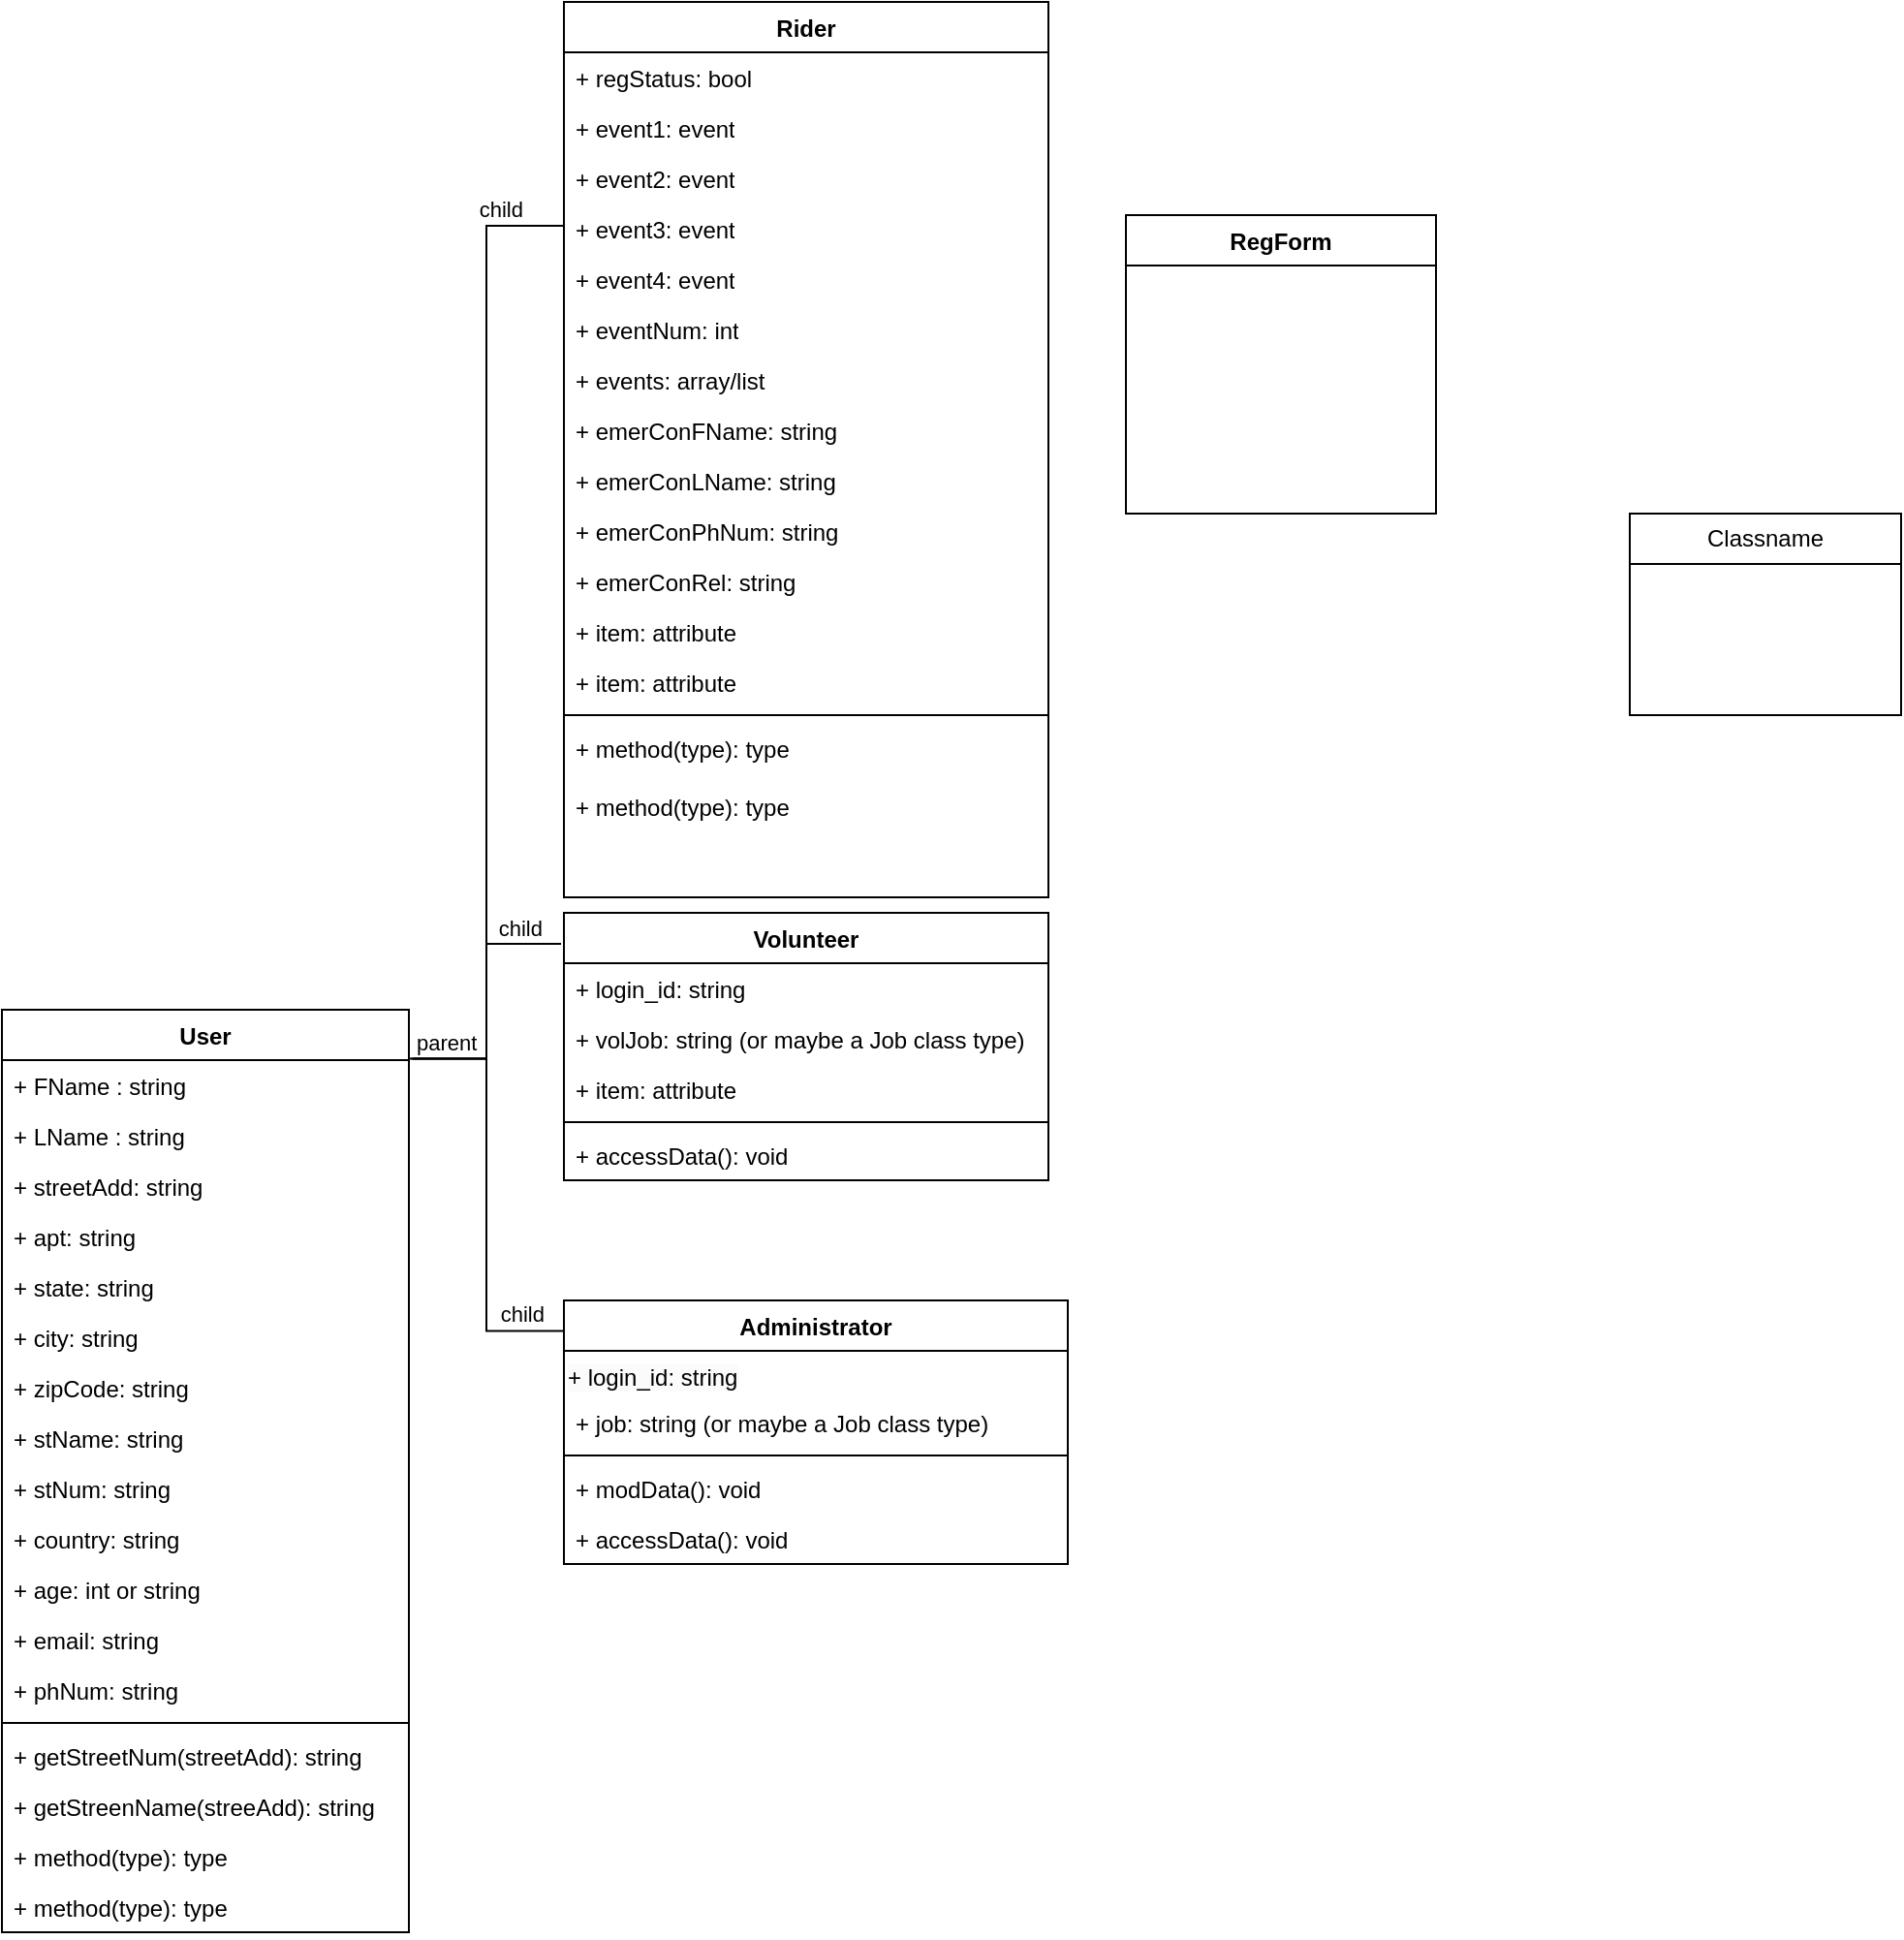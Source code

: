 <mxfile version="26.0.15">
  <diagram name="Page-1" id="c4acf3e9-155e-7222-9cf6-157b1a14988f">
    <mxGraphModel dx="1434" dy="1856" grid="1" gridSize="10" guides="1" tooltips="1" connect="1" arrows="1" fold="1" page="1" pageScale="1" pageWidth="850" pageHeight="1100" background="none" math="0" shadow="0">
      <root>
        <mxCell id="0" />
        <mxCell id="1" parent="0" />
        <mxCell id="pYM4KknxGki9qGqo0QUS-6" value="Classname" style="swimlane;fontStyle=0;childLayout=stackLayout;horizontal=1;startSize=26;fillColor=none;horizontalStack=0;resizeParent=1;resizeParentMax=0;resizeLast=0;collapsible=1;marginBottom=0;whiteSpace=wrap;html=1;" parent="1" vertex="1">
          <mxGeometry x="910" y="154" width="140" height="104" as="geometry" />
        </mxCell>
        <mxCell id="pYM4KknxGki9qGqo0QUS-14" value="RegForm" style="swimlane;fontStyle=1;align=center;verticalAlign=top;childLayout=stackLayout;horizontal=1;startSize=26;horizontalStack=0;resizeParent=1;resizeParentMax=0;resizeLast=0;collapsible=1;marginBottom=0;whiteSpace=wrap;html=1;" parent="1" vertex="1">
          <mxGeometry x="650" width="160" height="154" as="geometry" />
        </mxCell>
        <mxCell id="pYM4KknxGki9qGqo0QUS-27" value="" style="endArrow=none;html=1;edgeStyle=orthogonalEdgeStyle;rounded=0;entryX=0;entryY=0.25;entryDx=0;entryDy=0;exitX=1.01;exitY=0.053;exitDx=0;exitDy=0;exitPerimeter=0;" parent="1" source="pYM4KknxGki9qGqo0QUS-39" target="pYM4KknxGki9qGqo0QUS-51" edge="1">
          <mxGeometry relative="1" as="geometry">
            <mxPoint x="240" y="330" as="sourcePoint" />
            <mxPoint x="319.04" y="138.942" as="targetPoint" />
          </mxGeometry>
        </mxCell>
        <mxCell id="pYM4KknxGki9qGqo0QUS-28" value="parent" style="edgeLabel;resizable=0;html=1;align=left;verticalAlign=bottom;" parent="pYM4KknxGki9qGqo0QUS-27" connectable="0" vertex="1">
          <mxGeometry x="-1" relative="1" as="geometry" />
        </mxCell>
        <mxCell id="pYM4KknxGki9qGqo0QUS-29" value="child" style="edgeLabel;resizable=0;html=1;align=right;verticalAlign=bottom;" parent="pYM4KknxGki9qGqo0QUS-27" connectable="0" vertex="1">
          <mxGeometry x="1" relative="1" as="geometry">
            <mxPoint x="-20" as="offset" />
          </mxGeometry>
        </mxCell>
        <mxCell id="pYM4KknxGki9qGqo0QUS-39" value="User" style="swimlane;fontStyle=1;align=center;verticalAlign=top;childLayout=stackLayout;horizontal=1;startSize=26;horizontalStack=0;resizeParent=1;resizeParentMax=0;resizeLast=0;collapsible=1;marginBottom=0;whiteSpace=wrap;html=1;" parent="1" vertex="1">
          <mxGeometry x="70" y="410" width="210" height="476" as="geometry" />
        </mxCell>
        <mxCell id="pYM4KknxGki9qGqo0QUS-69" value="+ FName&amp;nbsp;: string&amp;nbsp;" style="text;strokeColor=none;fillColor=none;align=left;verticalAlign=top;spacingLeft=4;spacingRight=4;overflow=hidden;rotatable=0;points=[[0,0.5],[1,0.5]];portConstraint=eastwest;whiteSpace=wrap;html=1;" parent="pYM4KknxGki9qGqo0QUS-39" vertex="1">
          <mxGeometry y="26" width="210" height="26" as="geometry" />
        </mxCell>
        <mxCell id="pYM4KknxGki9qGqo0QUS-73" value="+ LName&amp;nbsp;: string&amp;nbsp;" style="text;strokeColor=none;fillColor=none;align=left;verticalAlign=top;spacingLeft=4;spacingRight=4;overflow=hidden;rotatable=0;points=[[0,0.5],[1,0.5]];portConstraint=eastwest;whiteSpace=wrap;html=1;" parent="pYM4KknxGki9qGqo0QUS-39" vertex="1">
          <mxGeometry y="52" width="210" height="26" as="geometry" />
        </mxCell>
        <mxCell id="pYM4KknxGki9qGqo0QUS-72" value="+ streetAdd: string&amp;nbsp;" style="text;strokeColor=none;fillColor=none;align=left;verticalAlign=top;spacingLeft=4;spacingRight=4;overflow=hidden;rotatable=0;points=[[0,0.5],[1,0.5]];portConstraint=eastwest;whiteSpace=wrap;html=1;" parent="pYM4KknxGki9qGqo0QUS-39" vertex="1">
          <mxGeometry y="78" width="210" height="26" as="geometry" />
        </mxCell>
        <mxCell id="pYM4KknxGki9qGqo0QUS-82" value="+ apt: string" style="text;strokeColor=none;fillColor=none;align=left;verticalAlign=top;spacingLeft=4;spacingRight=4;overflow=hidden;rotatable=0;points=[[0,0.5],[1,0.5]];portConstraint=eastwest;whiteSpace=wrap;html=1;" parent="pYM4KknxGki9qGqo0QUS-39" vertex="1">
          <mxGeometry y="104" width="210" height="26" as="geometry" />
        </mxCell>
        <mxCell id="pYM4KknxGki9qGqo0QUS-71" value="+ state: string&amp;nbsp;" style="text;strokeColor=none;fillColor=none;align=left;verticalAlign=top;spacingLeft=4;spacingRight=4;overflow=hidden;rotatable=0;points=[[0,0.5],[1,0.5]];portConstraint=eastwest;whiteSpace=wrap;html=1;" parent="pYM4KknxGki9qGqo0QUS-39" vertex="1">
          <mxGeometry y="130" width="210" height="26" as="geometry" />
        </mxCell>
        <mxCell id="pYM4KknxGki9qGqo0QUS-70" value="+ city: string&amp;nbsp;" style="text;strokeColor=none;fillColor=none;align=left;verticalAlign=top;spacingLeft=4;spacingRight=4;overflow=hidden;rotatable=0;points=[[0,0.5],[1,0.5]];portConstraint=eastwest;whiteSpace=wrap;html=1;" parent="pYM4KknxGki9qGqo0QUS-39" vertex="1">
          <mxGeometry y="156" width="210" height="26" as="geometry" />
        </mxCell>
        <mxCell id="pYM4KknxGki9qGqo0QUS-78" value="+ zipCode: string" style="text;strokeColor=none;fillColor=none;align=left;verticalAlign=top;spacingLeft=4;spacingRight=4;overflow=hidden;rotatable=0;points=[[0,0.5],[1,0.5]];portConstraint=eastwest;whiteSpace=wrap;html=1;" parent="pYM4KknxGki9qGqo0QUS-39" vertex="1">
          <mxGeometry y="182" width="210" height="26" as="geometry" />
        </mxCell>
        <mxCell id="pYM4KknxGki9qGqo0QUS-77" value="+ stName: string" style="text;strokeColor=none;fillColor=none;align=left;verticalAlign=top;spacingLeft=4;spacingRight=4;overflow=hidden;rotatable=0;points=[[0,0.5],[1,0.5]];portConstraint=eastwest;whiteSpace=wrap;html=1;" parent="pYM4KknxGki9qGqo0QUS-39" vertex="1">
          <mxGeometry y="208" width="210" height="26" as="geometry" />
        </mxCell>
        <mxCell id="pYM4KknxGki9qGqo0QUS-80" value="+ stNum: string" style="text;strokeColor=none;fillColor=none;align=left;verticalAlign=top;spacingLeft=4;spacingRight=4;overflow=hidden;rotatable=0;points=[[0,0.5],[1,0.5]];portConstraint=eastwest;whiteSpace=wrap;html=1;" parent="pYM4KknxGki9qGqo0QUS-39" vertex="1">
          <mxGeometry y="234" width="210" height="26" as="geometry" />
        </mxCell>
        <mxCell id="pYM4KknxGki9qGqo0QUS-81" value="+ country: string" style="text;strokeColor=none;fillColor=none;align=left;verticalAlign=top;spacingLeft=4;spacingRight=4;overflow=hidden;rotatable=0;points=[[0,0.5],[1,0.5]];portConstraint=eastwest;whiteSpace=wrap;html=1;" parent="pYM4KknxGki9qGqo0QUS-39" vertex="1">
          <mxGeometry y="260" width="210" height="26" as="geometry" />
        </mxCell>
        <mxCell id="pYM4KknxGki9qGqo0QUS-83" value="+ age: int or string" style="text;strokeColor=none;fillColor=none;align=left;verticalAlign=top;spacingLeft=4;spacingRight=4;overflow=hidden;rotatable=0;points=[[0,0.5],[1,0.5]];portConstraint=eastwest;whiteSpace=wrap;html=1;" parent="pYM4KknxGki9qGqo0QUS-39" vertex="1">
          <mxGeometry y="286" width="210" height="26" as="geometry" />
        </mxCell>
        <mxCell id="pYM4KknxGki9qGqo0QUS-79" value="+ email: string" style="text;strokeColor=none;fillColor=none;align=left;verticalAlign=top;spacingLeft=4;spacingRight=4;overflow=hidden;rotatable=0;points=[[0,0.5],[1,0.5]];portConstraint=eastwest;whiteSpace=wrap;html=1;" parent="pYM4KknxGki9qGqo0QUS-39" vertex="1">
          <mxGeometry y="312" width="210" height="26" as="geometry" />
        </mxCell>
        <mxCell id="pYM4KknxGki9qGqo0QUS-104" value="+ phNum: string" style="text;strokeColor=none;fillColor=none;align=left;verticalAlign=top;spacingLeft=4;spacingRight=4;overflow=hidden;rotatable=0;points=[[0,0.5],[1,0.5]];portConstraint=eastwest;whiteSpace=wrap;html=1;" parent="pYM4KknxGki9qGqo0QUS-39" vertex="1">
          <mxGeometry y="338" width="210" height="26" as="geometry" />
        </mxCell>
        <mxCell id="pYM4KknxGki9qGqo0QUS-41" value="" style="line;strokeWidth=1;fillColor=none;align=left;verticalAlign=middle;spacingTop=-1;spacingLeft=3;spacingRight=3;rotatable=0;labelPosition=right;points=[];portConstraint=eastwest;strokeColor=inherit;" parent="pYM4KknxGki9qGqo0QUS-39" vertex="1">
          <mxGeometry y="364" width="210" height="8" as="geometry" />
        </mxCell>
        <mxCell id="pYM4KknxGki9qGqo0QUS-42" value="+ getStreetNum(streetAdd): string" style="text;strokeColor=none;fillColor=none;align=left;verticalAlign=top;spacingLeft=4;spacingRight=4;overflow=hidden;rotatable=0;points=[[0,0.5],[1,0.5]];portConstraint=eastwest;whiteSpace=wrap;html=1;" parent="pYM4KknxGki9qGqo0QUS-39" vertex="1">
          <mxGeometry y="372" width="210" height="26" as="geometry" />
        </mxCell>
        <mxCell id="pYM4KknxGki9qGqo0QUS-86" value="+ getStreenName(streeAdd): string" style="text;strokeColor=none;fillColor=none;align=left;verticalAlign=top;spacingLeft=4;spacingRight=4;overflow=hidden;rotatable=0;points=[[0,0.5],[1,0.5]];portConstraint=eastwest;whiteSpace=wrap;html=1;" parent="pYM4KknxGki9qGqo0QUS-39" vertex="1">
          <mxGeometry y="398" width="210" height="26" as="geometry" />
        </mxCell>
        <mxCell id="pYM4KknxGki9qGqo0QUS-85" value="+ method(type): type" style="text;strokeColor=none;fillColor=none;align=left;verticalAlign=top;spacingLeft=4;spacingRight=4;overflow=hidden;rotatable=0;points=[[0,0.5],[1,0.5]];portConstraint=eastwest;whiteSpace=wrap;html=1;" parent="pYM4KknxGki9qGqo0QUS-39" vertex="1">
          <mxGeometry y="424" width="210" height="26" as="geometry" />
        </mxCell>
        <mxCell id="pYM4KknxGki9qGqo0QUS-84" value="+ method(type): type" style="text;strokeColor=none;fillColor=none;align=left;verticalAlign=top;spacingLeft=4;spacingRight=4;overflow=hidden;rotatable=0;points=[[0,0.5],[1,0.5]];portConstraint=eastwest;whiteSpace=wrap;html=1;" parent="pYM4KknxGki9qGqo0QUS-39" vertex="1">
          <mxGeometry y="450" width="210" height="26" as="geometry" />
        </mxCell>
        <mxCell id="pYM4KknxGki9qGqo0QUS-43" value="Administrator" style="swimlane;fontStyle=1;align=center;verticalAlign=top;childLayout=stackLayout;horizontal=1;startSize=26;horizontalStack=0;resizeParent=1;resizeParentMax=0;resizeLast=0;collapsible=1;marginBottom=0;whiteSpace=wrap;html=1;" parent="1" vertex="1">
          <mxGeometry x="360" y="560" width="260" height="136" as="geometry" />
        </mxCell>
        <mxCell id="pYM4KknxGki9qGqo0QUS-93" value="&lt;span style=&quot;color: rgb(0, 0, 0); font-family: Helvetica; font-size: 12px; font-style: normal; font-variant-ligatures: normal; font-variant-caps: normal; font-weight: 400; letter-spacing: normal; orphans: 2; text-align: left; text-indent: 0px; text-transform: none; widows: 2; word-spacing: 0px; -webkit-text-stroke-width: 0px; white-space: normal; background-color: rgb(251, 251, 251); text-decoration-thickness: initial; text-decoration-style: initial; text-decoration-color: initial; display: inline !important; float: none;&quot;&gt;+ login_id: string&lt;/span&gt;" style="text;whiteSpace=wrap;html=1;" parent="pYM4KknxGki9qGqo0QUS-43" vertex="1">
          <mxGeometry y="26" width="260" height="24" as="geometry" />
        </mxCell>
        <mxCell id="pYM4KknxGki9qGqo0QUS-66" value="+ job: string (or maybe a Job class type)" style="text;strokeColor=none;fillColor=none;align=left;verticalAlign=top;spacingLeft=4;spacingRight=4;overflow=hidden;rotatable=0;points=[[0,0.5],[1,0.5]];portConstraint=eastwest;whiteSpace=wrap;html=1;" parent="pYM4KknxGki9qGqo0QUS-43" vertex="1">
          <mxGeometry y="50" width="260" height="26" as="geometry" />
        </mxCell>
        <mxCell id="pYM4KknxGki9qGqo0QUS-45" value="" style="line;strokeWidth=1;fillColor=none;align=left;verticalAlign=middle;spacingTop=-1;spacingLeft=3;spacingRight=3;rotatable=0;labelPosition=right;points=[];portConstraint=eastwest;strokeColor=inherit;" parent="pYM4KknxGki9qGqo0QUS-43" vertex="1">
          <mxGeometry y="76" width="260" height="8" as="geometry" />
        </mxCell>
        <mxCell id="pYM4KknxGki9qGqo0QUS-46" value="+ modData(): void" style="text;strokeColor=none;fillColor=none;align=left;verticalAlign=top;spacingLeft=4;spacingRight=4;overflow=hidden;rotatable=0;points=[[0,0.5],[1,0.5]];portConstraint=eastwest;whiteSpace=wrap;html=1;" parent="pYM4KknxGki9qGqo0QUS-43" vertex="1">
          <mxGeometry y="84" width="260" height="26" as="geometry" />
        </mxCell>
        <mxCell id="pYM4KknxGki9qGqo0QUS-94" value="+ accessData(): void" style="text;strokeColor=none;fillColor=none;align=left;verticalAlign=top;spacingLeft=4;spacingRight=4;overflow=hidden;rotatable=0;points=[[0,0.5],[1,0.5]];portConstraint=eastwest;whiteSpace=wrap;html=1;" parent="pYM4KknxGki9qGqo0QUS-43" vertex="1">
          <mxGeometry y="110" width="260" height="26" as="geometry" />
        </mxCell>
        <mxCell id="pYM4KknxGki9qGqo0QUS-47" value="Volunteer" style="swimlane;fontStyle=1;align=center;verticalAlign=top;childLayout=stackLayout;horizontal=1;startSize=26;horizontalStack=0;resizeParent=1;resizeParentMax=0;resizeLast=0;collapsible=1;marginBottom=0;whiteSpace=wrap;html=1;" parent="1" vertex="1">
          <mxGeometry x="360" y="360" width="250" height="138" as="geometry" />
        </mxCell>
        <mxCell id="pYM4KknxGki9qGqo0QUS-65" value="+ login_id: string" style="text;strokeColor=none;fillColor=none;align=left;verticalAlign=top;spacingLeft=4;spacingRight=4;overflow=hidden;rotatable=0;points=[[0,0.5],[1,0.5]];portConstraint=eastwest;whiteSpace=wrap;html=1;" parent="pYM4KknxGki9qGqo0QUS-47" vertex="1">
          <mxGeometry y="26" width="250" height="26" as="geometry" />
        </mxCell>
        <mxCell id="pYM4KknxGki9qGqo0QUS-67" value="+ volJob: string (or maybe a Job class type)" style="text;strokeColor=none;fillColor=none;align=left;verticalAlign=top;spacingLeft=4;spacingRight=4;overflow=hidden;rotatable=0;points=[[0,0.5],[1,0.5]];portConstraint=eastwest;whiteSpace=wrap;html=1;" parent="pYM4KknxGki9qGqo0QUS-47" vertex="1">
          <mxGeometry y="52" width="250" height="26" as="geometry" />
        </mxCell>
        <mxCell id="pYM4KknxGki9qGqo0QUS-68" value="+ item: attribute" style="text;strokeColor=none;fillColor=none;align=left;verticalAlign=top;spacingLeft=4;spacingRight=4;overflow=hidden;rotatable=0;points=[[0,0.5],[1,0.5]];portConstraint=eastwest;whiteSpace=wrap;html=1;" parent="pYM4KknxGki9qGqo0QUS-47" vertex="1">
          <mxGeometry y="78" width="250" height="26" as="geometry" />
        </mxCell>
        <mxCell id="pYM4KknxGki9qGqo0QUS-49" value="" style="line;strokeWidth=1;fillColor=none;align=left;verticalAlign=middle;spacingTop=-1;spacingLeft=3;spacingRight=3;rotatable=0;labelPosition=right;points=[];portConstraint=eastwest;strokeColor=inherit;" parent="pYM4KknxGki9qGqo0QUS-47" vertex="1">
          <mxGeometry y="104" width="250" height="8" as="geometry" />
        </mxCell>
        <mxCell id="pYM4KknxGki9qGqo0QUS-50" value="+ accessData(): void" style="text;strokeColor=none;fillColor=none;align=left;verticalAlign=top;spacingLeft=4;spacingRight=4;overflow=hidden;rotatable=0;points=[[0,0.5],[1,0.5]];portConstraint=eastwest;whiteSpace=wrap;html=1;" parent="pYM4KknxGki9qGqo0QUS-47" vertex="1">
          <mxGeometry y="112" width="250" height="26" as="geometry" />
        </mxCell>
        <mxCell id="pYM4KknxGki9qGqo0QUS-51" value="Rider" style="swimlane;fontStyle=1;align=center;verticalAlign=top;childLayout=stackLayout;horizontal=1;startSize=26;horizontalStack=0;resizeParent=1;resizeParentMax=0;resizeLast=0;collapsible=1;marginBottom=0;whiteSpace=wrap;html=1;" parent="1" vertex="1">
          <mxGeometry x="360" y="-110" width="250" height="462" as="geometry">
            <mxRectangle x="360" y="120" width="70" height="30" as="alternateBounds" />
          </mxGeometry>
        </mxCell>
        <mxCell id="pYM4KknxGki9qGqo0QUS-97" value="+ regStatus: bool" style="text;strokeColor=none;fillColor=none;align=left;verticalAlign=top;spacingLeft=4;spacingRight=4;overflow=hidden;rotatable=0;points=[[0,0.5],[1,0.5]];portConstraint=eastwest;whiteSpace=wrap;html=1;" parent="pYM4KknxGki9qGqo0QUS-51" vertex="1">
          <mxGeometry y="26" width="250" height="26" as="geometry" />
        </mxCell>
        <mxCell id="pYM4KknxGki9qGqo0QUS-64" value="+ event1: event" style="text;strokeColor=none;fillColor=none;align=left;verticalAlign=top;spacingLeft=4;spacingRight=4;overflow=hidden;rotatable=0;points=[[0,0.5],[1,0.5]];portConstraint=eastwest;whiteSpace=wrap;html=1;" parent="pYM4KknxGki9qGqo0QUS-51" vertex="1">
          <mxGeometry y="52" width="250" height="26" as="geometry" />
        </mxCell>
        <mxCell id="pYM4KknxGki9qGqo0QUS-90" value="+ event2: event" style="text;strokeColor=none;fillColor=none;align=left;verticalAlign=top;spacingLeft=4;spacingRight=4;overflow=hidden;rotatable=0;points=[[0,0.5],[1,0.5]];portConstraint=eastwest;whiteSpace=wrap;html=1;" parent="pYM4KknxGki9qGqo0QUS-51" vertex="1">
          <mxGeometry y="78" width="250" height="26" as="geometry" />
        </mxCell>
        <mxCell id="pYM4KknxGki9qGqo0QUS-89" value="+ event3: event" style="text;strokeColor=none;fillColor=none;align=left;verticalAlign=top;spacingLeft=4;spacingRight=4;overflow=hidden;rotatable=0;points=[[0,0.5],[1,0.5]];portConstraint=eastwest;whiteSpace=wrap;html=1;" parent="pYM4KknxGki9qGqo0QUS-51" vertex="1">
          <mxGeometry y="104" width="250" height="26" as="geometry" />
        </mxCell>
        <mxCell id="pYM4KknxGki9qGqo0QUS-88" value="+ event4: event" style="text;strokeColor=none;fillColor=none;align=left;verticalAlign=top;spacingLeft=4;spacingRight=4;overflow=hidden;rotatable=0;points=[[0,0.5],[1,0.5]];portConstraint=eastwest;whiteSpace=wrap;html=1;" parent="pYM4KknxGki9qGqo0QUS-51" vertex="1">
          <mxGeometry y="130" width="250" height="26" as="geometry" />
        </mxCell>
        <mxCell id="pYM4KknxGki9qGqo0QUS-98" value="+ eventNum: int" style="text;strokeColor=none;fillColor=none;align=left;verticalAlign=top;spacingLeft=4;spacingRight=4;overflow=hidden;rotatable=0;points=[[0,0.5],[1,0.5]];portConstraint=eastwest;whiteSpace=wrap;html=1;" parent="pYM4KknxGki9qGqo0QUS-51" vertex="1">
          <mxGeometry y="156" width="250" height="26" as="geometry" />
        </mxCell>
        <mxCell id="pYM4KknxGki9qGqo0QUS-87" value="+ events: array/list" style="text;strokeColor=none;fillColor=none;align=left;verticalAlign=top;spacingLeft=4;spacingRight=4;overflow=hidden;rotatable=0;points=[[0,0.5],[1,0.5]];portConstraint=eastwest;whiteSpace=wrap;html=1;" parent="pYM4KknxGki9qGqo0QUS-51" vertex="1">
          <mxGeometry y="182" width="250" height="26" as="geometry" />
        </mxCell>
        <mxCell id="pYM4KknxGki9qGqo0QUS-101" value="+ emerConFName: string" style="text;strokeColor=none;fillColor=none;align=left;verticalAlign=top;spacingLeft=4;spacingRight=4;overflow=hidden;rotatable=0;points=[[0,0.5],[1,0.5]];portConstraint=eastwest;whiteSpace=wrap;html=1;" parent="pYM4KknxGki9qGqo0QUS-51" vertex="1">
          <mxGeometry y="208" width="250" height="26" as="geometry" />
        </mxCell>
        <mxCell id="pYM4KknxGki9qGqo0QUS-103" value="+ emerConLName: string" style="text;strokeColor=none;fillColor=none;align=left;verticalAlign=top;spacingLeft=4;spacingRight=4;overflow=hidden;rotatable=0;points=[[0,0.5],[1,0.5]];portConstraint=eastwest;whiteSpace=wrap;html=1;" parent="pYM4KknxGki9qGqo0QUS-51" vertex="1">
          <mxGeometry y="234" width="250" height="26" as="geometry" />
        </mxCell>
        <mxCell id="pYM4KknxGki9qGqo0QUS-102" value="+ emerConPhNum: string" style="text;strokeColor=none;fillColor=none;align=left;verticalAlign=top;spacingLeft=4;spacingRight=4;overflow=hidden;rotatable=0;points=[[0,0.5],[1,0.5]];portConstraint=eastwest;whiteSpace=wrap;html=1;" parent="pYM4KknxGki9qGqo0QUS-51" vertex="1">
          <mxGeometry y="260" width="250" height="26" as="geometry" />
        </mxCell>
        <mxCell id="pYM4KknxGki9qGqo0QUS-100" value="+ emerConRel: string" style="text;strokeColor=none;fillColor=none;align=left;verticalAlign=top;spacingLeft=4;spacingRight=4;overflow=hidden;rotatable=0;points=[[0,0.5],[1,0.5]];portConstraint=eastwest;whiteSpace=wrap;html=1;" parent="pYM4KknxGki9qGqo0QUS-51" vertex="1">
          <mxGeometry y="286" width="250" height="26" as="geometry" />
        </mxCell>
        <mxCell id="pYM4KknxGki9qGqo0QUS-99" value="+ item: attribute" style="text;strokeColor=none;fillColor=none;align=left;verticalAlign=top;spacingLeft=4;spacingRight=4;overflow=hidden;rotatable=0;points=[[0,0.5],[1,0.5]];portConstraint=eastwest;whiteSpace=wrap;html=1;" parent="pYM4KknxGki9qGqo0QUS-51" vertex="1">
          <mxGeometry y="312" width="250" height="26" as="geometry" />
        </mxCell>
        <mxCell id="pYM4KknxGki9qGqo0QUS-91" value="+ item: attribute" style="text;strokeColor=none;fillColor=none;align=left;verticalAlign=top;spacingLeft=4;spacingRight=4;overflow=hidden;rotatable=0;points=[[0,0.5],[1,0.5]];portConstraint=eastwest;whiteSpace=wrap;html=1;" parent="pYM4KknxGki9qGqo0QUS-51" vertex="1">
          <mxGeometry y="338" width="250" height="26" as="geometry" />
        </mxCell>
        <mxCell id="pYM4KknxGki9qGqo0QUS-53" value="" style="line;strokeWidth=1;fillColor=none;align=left;verticalAlign=middle;spacingTop=-1;spacingLeft=3;spacingRight=3;rotatable=0;labelPosition=right;points=[];portConstraint=eastwest;strokeColor=inherit;" parent="pYM4KknxGki9qGqo0QUS-51" vertex="1">
          <mxGeometry y="364" width="250" height="8" as="geometry" />
        </mxCell>
        <mxCell id="pYM4KknxGki9qGqo0QUS-92" value="+ method(type): type" style="text;strokeColor=none;fillColor=none;align=left;verticalAlign=top;spacingLeft=4;spacingRight=4;overflow=hidden;rotatable=0;points=[[0,0.5],[1,0.5]];portConstraint=eastwest;whiteSpace=wrap;html=1;" parent="pYM4KknxGki9qGqo0QUS-51" vertex="1">
          <mxGeometry y="372" width="250" height="30" as="geometry" />
        </mxCell>
        <mxCell id="pYM4KknxGki9qGqo0QUS-54" value="+ method(type): type" style="text;strokeColor=none;fillColor=none;align=left;verticalAlign=top;spacingLeft=4;spacingRight=4;overflow=hidden;rotatable=0;points=[[0,0.5],[1,0.5]];portConstraint=eastwest;whiteSpace=wrap;html=1;" parent="pYM4KknxGki9qGqo0QUS-51" vertex="1">
          <mxGeometry y="402" width="250" height="60" as="geometry" />
        </mxCell>
        <mxCell id="pYM4KknxGki9qGqo0QUS-57" value="" style="endArrow=none;html=1;edgeStyle=orthogonalEdgeStyle;rounded=0;exitX=0.999;exitY=0.053;exitDx=0;exitDy=0;entryX=-0.006;entryY=0.116;entryDx=0;entryDy=0;entryPerimeter=0;exitPerimeter=0;" parent="1" source="pYM4KknxGki9qGqo0QUS-39" target="pYM4KknxGki9qGqo0QUS-47" edge="1">
          <mxGeometry relative="1" as="geometry">
            <mxPoint x="690" y="600" as="sourcePoint" />
            <mxPoint x="350" y="370" as="targetPoint" />
          </mxGeometry>
        </mxCell>
        <mxCell id="pYM4KknxGki9qGqo0QUS-59" value="child" style="edgeLabel;resizable=0;html=1;align=right;verticalAlign=bottom;" parent="pYM4KknxGki9qGqo0QUS-57" connectable="0" vertex="1">
          <mxGeometry x="1" relative="1" as="geometry">
            <mxPoint x="-9" as="offset" />
          </mxGeometry>
        </mxCell>
        <mxCell id="pYM4KknxGki9qGqo0QUS-74" value="" style="endArrow=none;html=1;edgeStyle=orthogonalEdgeStyle;rounded=0;entryX=0;entryY=0.116;entryDx=0;entryDy=0;entryPerimeter=0;exitX=1.006;exitY=0.053;exitDx=0;exitDy=0;exitPerimeter=0;" parent="1" source="pYM4KknxGki9qGqo0QUS-39" target="pYM4KknxGki9qGqo0QUS-43" edge="1">
          <mxGeometry relative="1" as="geometry">
            <mxPoint x="280" y="421" as="sourcePoint" />
            <mxPoint x="550" y="530" as="targetPoint" />
          </mxGeometry>
        </mxCell>
        <mxCell id="pYM4KknxGki9qGqo0QUS-76" value="child" style="edgeLabel;resizable=0;html=1;align=right;verticalAlign=bottom;" parent="pYM4KknxGki9qGqo0QUS-74" connectable="0" vertex="1">
          <mxGeometry x="1" relative="1" as="geometry">
            <mxPoint x="-10" as="offset" />
          </mxGeometry>
        </mxCell>
      </root>
    </mxGraphModel>
  </diagram>
</mxfile>
